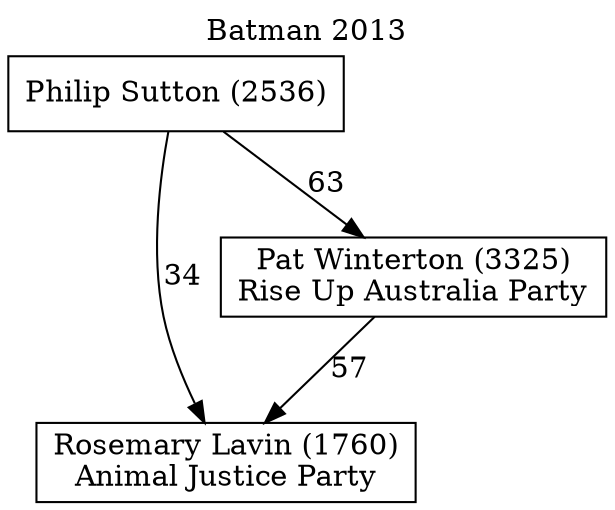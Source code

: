 // House preference flow
digraph "Rosemary Lavin (1760)_Batman_2013" {
	graph [label="Batman 2013" labelloc=t mclimit=10]
	node [shape=box]
	"Rosemary Lavin (1760)" [label="Rosemary Lavin (1760)
Animal Justice Party"]
	"Pat Winterton (3325)" [label="Pat Winterton (3325)
Rise Up Australia Party"]
	"Philip Sutton (2536)" [label="Philip Sutton (2536)
"]
	"Pat Winterton (3325)" -> "Rosemary Lavin (1760)" [label=57]
	"Philip Sutton (2536)" -> "Pat Winterton (3325)" [label=63]
	"Philip Sutton (2536)" -> "Rosemary Lavin (1760)" [label=34]
}
